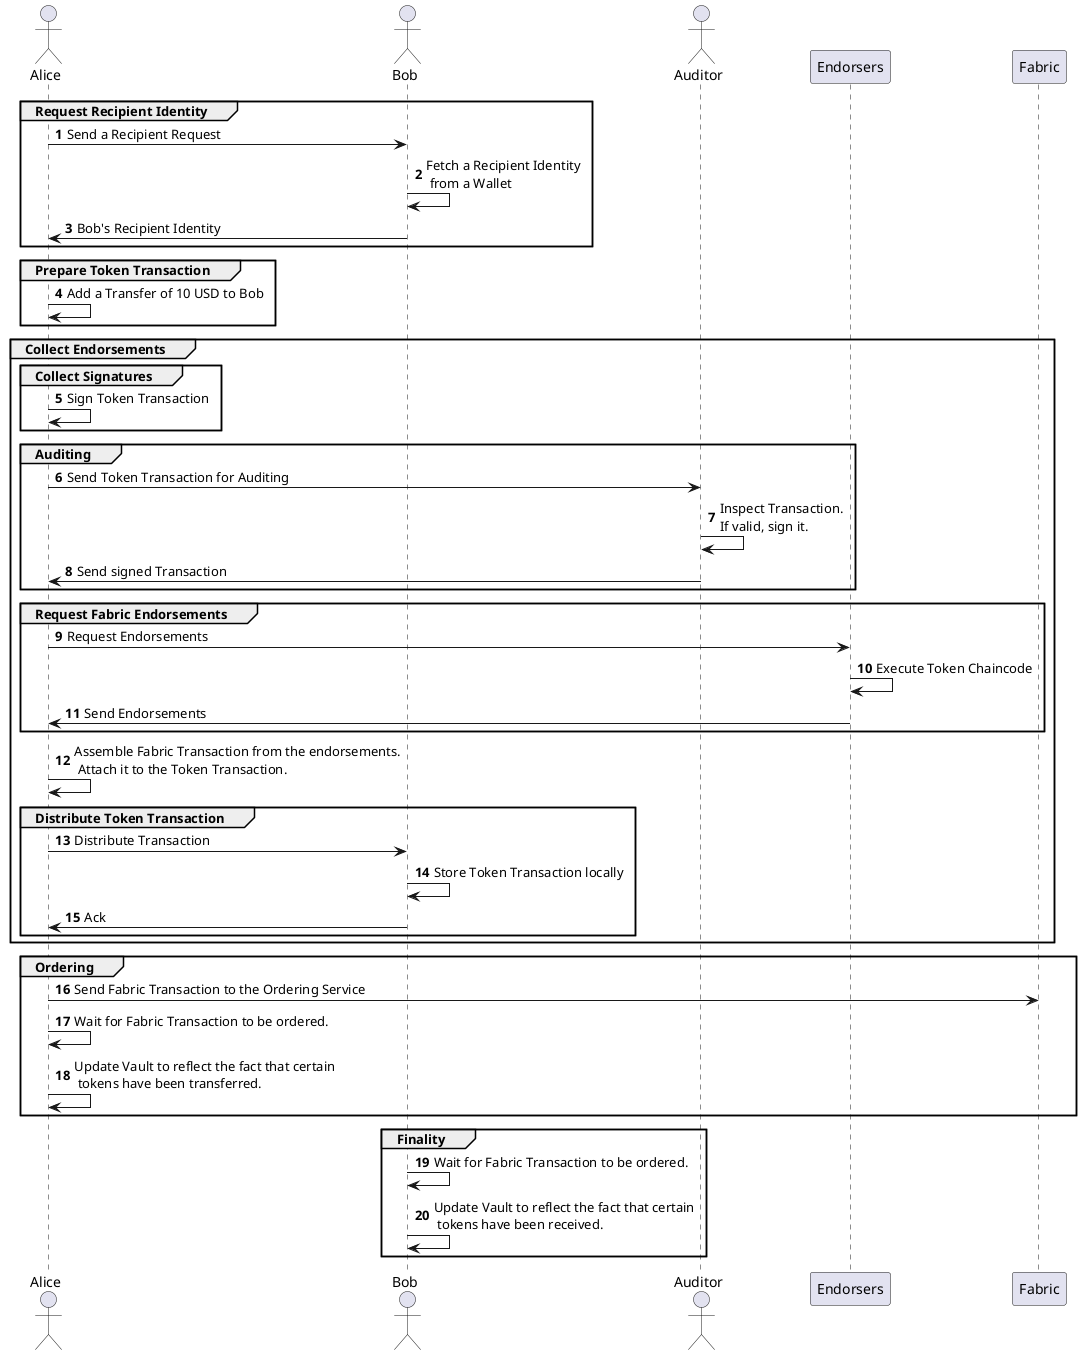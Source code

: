 @startuml
'https://plantuml.com/sequence-diagram

autonumber

actor "Alice" as Alice
actor "Bob" as Bob
actor "Auditor" as Auditor
participant "Endorsers" as Endorsers
participant "Fabric" as Fabric

group Request Recipient Identity
Alice -> Bob: Send a Recipient Request
Bob -> Bob: Fetch a Recipient Identity\n from a Wallet
Bob -> Alice: Bob's Recipient Identity
end

group Prepare Token Transaction
Alice -> Alice: Add a Transfer of 10 USD to Bob
end

group Collect Endorsements
    group Collect Signatures
    Alice -> Alice: Sign Token Transaction
    end
    group Auditing
    Alice -> Auditor: Send Token Transaction for Auditing
    Auditor -> Auditor: Inspect Transaction.\nIf valid, sign it.
    Auditor -> Alice: Send signed Transaction
    end
    group Request Fabric Endorsements
    Alice -> Endorsers: Request Endorsements
    Endorsers -> Endorsers: Execute Token Chaincode
    Endorsers -> Alice: Send Endorsements
    end
    Alice -> Alice: Assemble Fabric Transaction from the endorsements.\n Attach it to the Token Transaction.
    group Distribute Token Transaction
    Alice -> Bob: Distribute Transaction
    Bob -> Bob: Store Token Transaction locally
    Bob -> Alice: Ack
    end
end

group Ordering
Alice -> Fabric: Send Fabric Transaction to the Ordering Service
Alice -> Alice: Wait for Fabric Transaction to be ordered.
Alice -> Alice: Update Vault to reflect the fact that certain\n tokens have been transferred.
end

group Finality
Bob -> Bob: Wait for Fabric Transaction to be ordered.
Bob -> Bob: Update Vault to reflect the fact that certain\n tokens have been received.
end

@enduml
